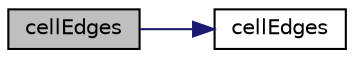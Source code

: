 digraph "cellEdges"
{
  bgcolor="transparent";
  edge [fontname="Helvetica",fontsize="10",labelfontname="Helvetica",labelfontsize="10"];
  node [fontname="Helvetica",fontsize="10",shape=record];
  rankdir="LR";
  Node47148 [label="cellEdges",height=0.2,width=0.4,color="black", fillcolor="grey75", style="filled", fontcolor="black"];
  Node47148 -> Node47149 [color="midnightblue",fontsize="10",style="solid",fontname="Helvetica"];
  Node47149 [label="cellEdges",height=0.2,width=0.4,color="black",URL="$a28685.html#a29ec14ff1e343af734485c48f0cf7856"];
}
